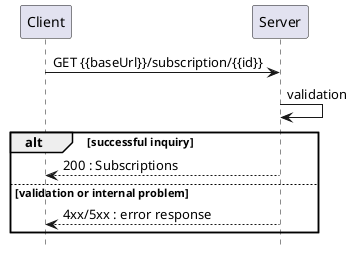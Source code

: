 @startuml

' title Retrieve Topic Subscription By an Identifier

hide footbox

participant Client
participant Server

Client -> Server : GET {{baseUrl}}/subscription/{{id}}


Server -> Server : validation
alt successful inquiry
    Client <-- Server : 200 : Subscriptions
else validation or internal problem
    Client <-- Server: 4xx/5xx : error response
end
@enduml